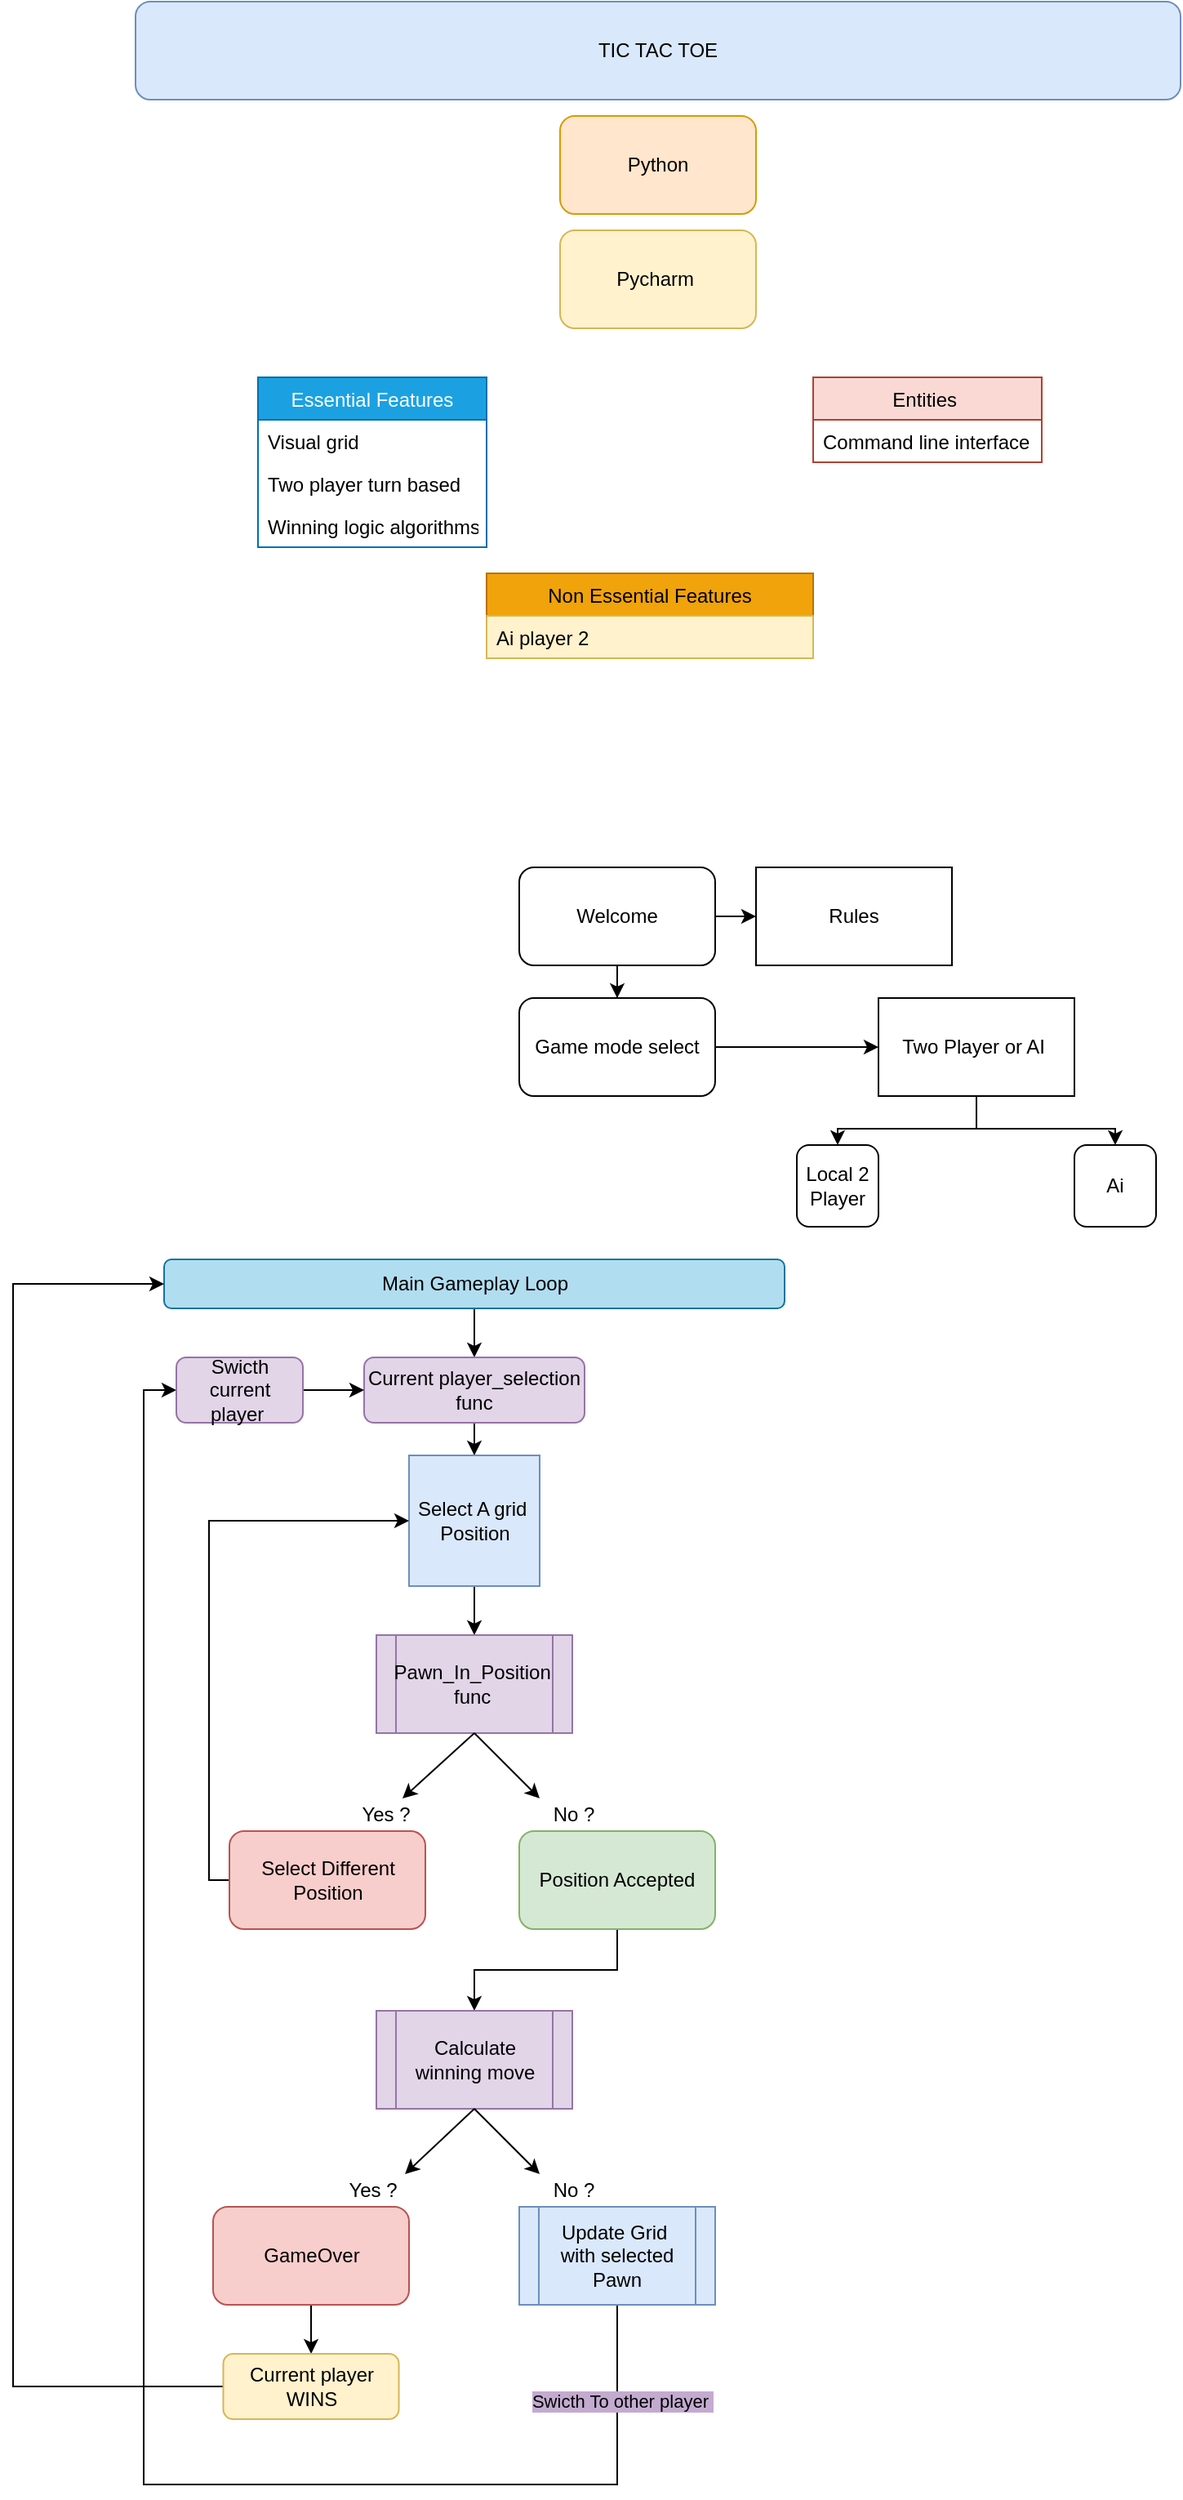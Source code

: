<mxfile version="15.2.5" type="device"><diagram id="BJKGVLFKEWLdJYAg8qBU" name="Page-1"><mxGraphModel dx="466" dy="790" grid="1" gridSize="10" guides="1" tooltips="1" connect="1" arrows="1" fold="1" page="1" pageScale="1" pageWidth="850" pageHeight="1100" math="0" shadow="0"><root><mxCell id="0"/><mxCell id="1" parent="0"/><mxCell id="srUvxH4LBiuDqxivQmjD-2" value="TIC TAC TOE" style="rounded=1;whiteSpace=wrap;html=1;fillColor=#dae8fc;strokeColor=#6c8ebf;" vertex="1" parent="1"><mxGeometry x="105" y="40" width="640" height="60" as="geometry"/></mxCell><mxCell id="srUvxH4LBiuDqxivQmjD-3" value="Python" style="rounded=1;whiteSpace=wrap;html=1;fillColor=#ffe6cc;strokeColor=#d79b00;" vertex="1" parent="1"><mxGeometry x="365" y="110" width="120" height="60" as="geometry"/></mxCell><mxCell id="srUvxH4LBiuDqxivQmjD-4" value="Pycharm&amp;nbsp;" style="rounded=1;whiteSpace=wrap;html=1;fillColor=#fff2cc;strokeColor=#d6b656;" vertex="1" parent="1"><mxGeometry x="365" y="180" width="120" height="60" as="geometry"/></mxCell><mxCell id="srUvxH4LBiuDqxivQmjD-5" value="Essential Features" style="swimlane;fontStyle=0;childLayout=stackLayout;horizontal=1;startSize=26;horizontalStack=0;resizeParent=1;resizeParentMax=0;resizeLast=0;collapsible=1;marginBottom=0;fillColor=#1ba1e2;strokeColor=#006EAF;fontColor=#ffffff;" vertex="1" parent="1"><mxGeometry x="180" y="270" width="140" height="104" as="geometry"/></mxCell><mxCell id="srUvxH4LBiuDqxivQmjD-6" value="Visual grid " style="text;align=left;verticalAlign=top;spacingLeft=4;spacingRight=4;overflow=hidden;rotatable=0;points=[[0,0.5],[1,0.5]];portConstraint=eastwest;" vertex="1" parent="srUvxH4LBiuDqxivQmjD-5"><mxGeometry y="26" width="140" height="26" as="geometry"/></mxCell><mxCell id="srUvxH4LBiuDqxivQmjD-7" value="Two player turn based &#10;" style="text;align=left;verticalAlign=top;spacingLeft=4;spacingRight=4;overflow=hidden;rotatable=0;points=[[0,0.5],[1,0.5]];portConstraint=eastwest;" vertex="1" parent="srUvxH4LBiuDqxivQmjD-5"><mxGeometry y="52" width="140" height="26" as="geometry"/></mxCell><mxCell id="srUvxH4LBiuDqxivQmjD-8" value="Winning logic algorithms " style="text;align=left;verticalAlign=top;spacingLeft=4;spacingRight=4;overflow=hidden;rotatable=0;points=[[0,0.5],[1,0.5]];portConstraint=eastwest;" vertex="1" parent="srUvxH4LBiuDqxivQmjD-5"><mxGeometry y="78" width="140" height="26" as="geometry"/></mxCell><mxCell id="srUvxH4LBiuDqxivQmjD-9" value="Entities " style="swimlane;fontStyle=0;childLayout=stackLayout;horizontal=1;startSize=26;horizontalStack=0;resizeParent=1;resizeParentMax=0;resizeLast=0;collapsible=1;marginBottom=0;fillColor=#fad9d5;strokeColor=#ae4132;" vertex="1" parent="1"><mxGeometry x="520" y="270" width="140" height="52" as="geometry"/></mxCell><mxCell id="srUvxH4LBiuDqxivQmjD-10" value="Command line interface" style="text;align=left;verticalAlign=top;spacingLeft=4;spacingRight=4;overflow=hidden;rotatable=0;points=[[0,0.5],[1,0.5]];portConstraint=eastwest;" vertex="1" parent="srUvxH4LBiuDqxivQmjD-9"><mxGeometry y="26" width="140" height="26" as="geometry"/></mxCell><mxCell id="srUvxH4LBiuDqxivQmjD-13" value="Non Essential Features" style="swimlane;fontStyle=0;childLayout=stackLayout;horizontal=1;startSize=26;horizontalStack=0;resizeParent=1;resizeParentMax=0;resizeLast=0;collapsible=1;marginBottom=0;fillColor=#f0a30a;strokeColor=#BD7000;fontColor=#000000;" vertex="1" parent="1"><mxGeometry x="320" y="390" width="200" height="52" as="geometry"/></mxCell><mxCell id="srUvxH4LBiuDqxivQmjD-14" value="Ai player 2" style="text;strokeColor=#d6b656;fillColor=#fff2cc;align=left;verticalAlign=top;spacingLeft=4;spacingRight=4;overflow=hidden;rotatable=0;points=[[0,0.5],[1,0.5]];portConstraint=eastwest;" vertex="1" parent="srUvxH4LBiuDqxivQmjD-13"><mxGeometry y="26" width="200" height="26" as="geometry"/></mxCell><mxCell id="srUvxH4LBiuDqxivQmjD-21" style="edgeStyle=orthogonalEdgeStyle;rounded=0;orthogonalLoop=1;jettySize=auto;html=1;exitX=1;exitY=0.5;exitDx=0;exitDy=0;" edge="1" parent="1" source="srUvxH4LBiuDqxivQmjD-17" target="srUvxH4LBiuDqxivQmjD-20"><mxGeometry relative="1" as="geometry"/></mxCell><mxCell id="srUvxH4LBiuDqxivQmjD-25" style="edgeStyle=orthogonalEdgeStyle;rounded=0;orthogonalLoop=1;jettySize=auto;html=1;entryX=0.5;entryY=0;entryDx=0;entryDy=0;" edge="1" parent="1" source="srUvxH4LBiuDqxivQmjD-17" target="srUvxH4LBiuDqxivQmjD-22"><mxGeometry relative="1" as="geometry"/></mxCell><mxCell id="srUvxH4LBiuDqxivQmjD-17" value="Welcome" style="rounded=1;whiteSpace=wrap;html=1;" vertex="1" parent="1"><mxGeometry x="340" y="570" width="120" height="60" as="geometry"/></mxCell><mxCell id="srUvxH4LBiuDqxivQmjD-20" value="Rules" style="rounded=0;whiteSpace=wrap;html=1;" vertex="1" parent="1"><mxGeometry x="485" y="570" width="120" height="60" as="geometry"/></mxCell><mxCell id="srUvxH4LBiuDqxivQmjD-24" style="edgeStyle=orthogonalEdgeStyle;rounded=0;orthogonalLoop=1;jettySize=auto;html=1;exitX=1;exitY=0.5;exitDx=0;exitDy=0;entryX=0;entryY=0.5;entryDx=0;entryDy=0;" edge="1" parent="1" source="srUvxH4LBiuDqxivQmjD-22" target="srUvxH4LBiuDqxivQmjD-23"><mxGeometry relative="1" as="geometry"/></mxCell><mxCell id="srUvxH4LBiuDqxivQmjD-22" value="Game mode select" style="rounded=1;whiteSpace=wrap;html=1;" vertex="1" parent="1"><mxGeometry x="340" y="650" width="120" height="60" as="geometry"/></mxCell><mxCell id="srUvxH4LBiuDqxivQmjD-38" style="edgeStyle=orthogonalEdgeStyle;rounded=0;orthogonalLoop=1;jettySize=auto;html=1;" edge="1" parent="1" source="srUvxH4LBiuDqxivQmjD-23" target="srUvxH4LBiuDqxivQmjD-37"><mxGeometry relative="1" as="geometry"><Array as="points"><mxPoint x="620" y="730"/><mxPoint x="535" y="730"/></Array></mxGeometry></mxCell><mxCell id="srUvxH4LBiuDqxivQmjD-39" style="edgeStyle=orthogonalEdgeStyle;rounded=0;orthogonalLoop=1;jettySize=auto;html=1;exitX=0.5;exitY=1;exitDx=0;exitDy=0;entryX=0.5;entryY=0;entryDx=0;entryDy=0;" edge="1" parent="1" source="srUvxH4LBiuDqxivQmjD-23" target="srUvxH4LBiuDqxivQmjD-32"><mxGeometry relative="1" as="geometry"><Array as="points"><mxPoint x="620" y="730"/><mxPoint x="705" y="730"/></Array></mxGeometry></mxCell><mxCell id="srUvxH4LBiuDqxivQmjD-23" value="Two Player or AI&amp;nbsp;" style="rounded=0;whiteSpace=wrap;html=1;" vertex="1" parent="1"><mxGeometry x="560" y="650" width="120" height="60" as="geometry"/></mxCell><mxCell id="srUvxH4LBiuDqxivQmjD-32" value="Ai" style="rounded=1;whiteSpace=wrap;html=1;" vertex="1" parent="1"><mxGeometry x="680" y="740" width="50" height="50" as="geometry"/></mxCell><mxCell id="srUvxH4LBiuDqxivQmjD-37" value="Local 2 Player" style="rounded=1;whiteSpace=wrap;html=1;" vertex="1" parent="1"><mxGeometry x="510" y="740" width="50" height="50" as="geometry"/></mxCell><mxCell id="srUvxH4LBiuDqxivQmjD-67" style="edgeStyle=orthogonalEdgeStyle;rounded=0;orthogonalLoop=1;jettySize=auto;html=1;" edge="1" parent="1" source="srUvxH4LBiuDqxivQmjD-41" target="srUvxH4LBiuDqxivQmjD-42"><mxGeometry relative="1" as="geometry"/></mxCell><mxCell id="srUvxH4LBiuDqxivQmjD-41" value="Main Gameplay Loop" style="rounded=1;whiteSpace=wrap;html=1;fillColor=#b1ddf0;strokeColor=#10739e;" vertex="1" parent="1"><mxGeometry x="122.5" y="810" width="380" height="30" as="geometry"/></mxCell><mxCell id="srUvxH4LBiuDqxivQmjD-44" style="edgeStyle=orthogonalEdgeStyle;rounded=0;orthogonalLoop=1;jettySize=auto;html=1;" edge="1" parent="1" source="srUvxH4LBiuDqxivQmjD-42" target="srUvxH4LBiuDqxivQmjD-43"><mxGeometry relative="1" as="geometry"/></mxCell><mxCell id="srUvxH4LBiuDqxivQmjD-42" value="Current player_selection&lt;br&gt;func" style="rounded=1;whiteSpace=wrap;html=1;fillColor=#e1d5e7;strokeColor=#9673a6;" vertex="1" parent="1"><mxGeometry x="245" y="870" width="135" height="40" as="geometry"/></mxCell><mxCell id="srUvxH4LBiuDqxivQmjD-52" style="edgeStyle=orthogonalEdgeStyle;rounded=0;orthogonalLoop=1;jettySize=auto;html=1;" edge="1" parent="1" source="srUvxH4LBiuDqxivQmjD-43" target="srUvxH4LBiuDqxivQmjD-45"><mxGeometry relative="1" as="geometry"/></mxCell><mxCell id="srUvxH4LBiuDqxivQmjD-43" value="Select A grid&amp;nbsp;&lt;br&gt;Position" style="whiteSpace=wrap;html=1;aspect=fixed;fillColor=#dae8fc;strokeColor=#6c8ebf;" vertex="1" parent="1"><mxGeometry x="272.5" y="930" width="80" height="80" as="geometry"/></mxCell><mxCell id="srUvxH4LBiuDqxivQmjD-45" value="Pawn_In_Position&amp;nbsp;&lt;br&gt;func&amp;nbsp;" style="shape=process;whiteSpace=wrap;html=1;backgroundOutline=1;fillColor=#e1d5e7;strokeColor=#9673a6;" vertex="1" parent="1"><mxGeometry x="252.5" y="1040" width="120" height="60" as="geometry"/></mxCell><mxCell id="srUvxH4LBiuDqxivQmjD-47" value="" style="endArrow=classic;html=1;exitX=0.5;exitY=1;exitDx=0;exitDy=0;" edge="1" parent="1" source="srUvxH4LBiuDqxivQmjD-45" target="srUvxH4LBiuDqxivQmjD-48"><mxGeometry width="50" height="50" relative="1" as="geometry"><mxPoint x="302.5" y="1130" as="sourcePoint"/><mxPoint x="232.5" y="1200" as="targetPoint"/></mxGeometry></mxCell><mxCell id="srUvxH4LBiuDqxivQmjD-48" value="Yes ?" style="text;html=1;align=center;verticalAlign=middle;resizable=0;points=[];autosize=1;strokeColor=none;fillColor=none;" vertex="1" parent="1"><mxGeometry x="232.5" y="1140" width="50" height="20" as="geometry"/></mxCell><mxCell id="srUvxH4LBiuDqxivQmjD-50" value="" style="endArrow=classic;html=1;exitX=0.5;exitY=1;exitDx=0;exitDy=0;" edge="1" parent="1" source="srUvxH4LBiuDqxivQmjD-45"><mxGeometry width="50" height="50" relative="1" as="geometry"><mxPoint x="322.5" y="1110" as="sourcePoint"/><mxPoint x="352.5" y="1140" as="targetPoint"/></mxGeometry></mxCell><mxCell id="srUvxH4LBiuDqxivQmjD-51" value="No ?" style="text;html=1;align=center;verticalAlign=middle;resizable=0;points=[];autosize=1;strokeColor=none;fillColor=none;" vertex="1" parent="1"><mxGeometry x="352.5" y="1140" width="40" height="20" as="geometry"/></mxCell><mxCell id="srUvxH4LBiuDqxivQmjD-54" style="edgeStyle=orthogonalEdgeStyle;rounded=0;orthogonalLoop=1;jettySize=auto;html=1;entryX=0;entryY=0.5;entryDx=0;entryDy=0;" edge="1" parent="1" source="srUvxH4LBiuDqxivQmjD-53" target="srUvxH4LBiuDqxivQmjD-43"><mxGeometry relative="1" as="geometry"><Array as="points"><mxPoint x="150" y="1190"/><mxPoint x="150" y="970"/></Array></mxGeometry></mxCell><mxCell id="srUvxH4LBiuDqxivQmjD-53" value="Select Different&lt;br&gt;Position" style="rounded=1;whiteSpace=wrap;html=1;fillColor=#f8cecc;strokeColor=#b85450;" vertex="1" parent="1"><mxGeometry x="162.5" y="1160" width="120" height="60" as="geometry"/></mxCell><mxCell id="srUvxH4LBiuDqxivQmjD-57" style="edgeStyle=orthogonalEdgeStyle;rounded=0;orthogonalLoop=1;jettySize=auto;html=1;" edge="1" parent="1" source="srUvxH4LBiuDqxivQmjD-55" target="srUvxH4LBiuDqxivQmjD-56"><mxGeometry relative="1" as="geometry"/></mxCell><mxCell id="srUvxH4LBiuDqxivQmjD-55" value="Position Accepted" style="rounded=1;whiteSpace=wrap;html=1;fillColor=#d5e8d4;strokeColor=#82b366;" vertex="1" parent="1"><mxGeometry x="340" y="1160" width="120" height="60" as="geometry"/></mxCell><mxCell id="srUvxH4LBiuDqxivQmjD-56" value="Calculate winning move" style="shape=process;whiteSpace=wrap;html=1;backgroundOutline=1;fillColor=#e1d5e7;strokeColor=#9673a6;" vertex="1" parent="1"><mxGeometry x="252.5" y="1270" width="120" height="60" as="geometry"/></mxCell><mxCell id="srUvxH4LBiuDqxivQmjD-58" value="" style="endArrow=classic;html=1;exitX=0.5;exitY=1;exitDx=0;exitDy=0;" edge="1" parent="1" source="srUvxH4LBiuDqxivQmjD-56"><mxGeometry width="50" height="50" relative="1" as="geometry"><mxPoint x="282.5" y="1360" as="sourcePoint"/><mxPoint x="270" y="1370" as="targetPoint"/></mxGeometry></mxCell><mxCell id="srUvxH4LBiuDqxivQmjD-60" value="Yes ?" style="text;html=1;align=center;verticalAlign=middle;resizable=0;points=[];autosize=1;strokeColor=none;fillColor=none;" vertex="1" parent="1"><mxGeometry x="225" y="1370" width="50" height="20" as="geometry"/></mxCell><mxCell id="srUvxH4LBiuDqxivQmjD-61" value="" style="endArrow=classic;html=1;exitX=0.5;exitY=1;exitDx=0;exitDy=0;" edge="1" parent="1" source="srUvxH4LBiuDqxivQmjD-56"><mxGeometry width="50" height="50" relative="1" as="geometry"><mxPoint x="312.5" y="1330" as="sourcePoint"/><mxPoint x="352.5" y="1370" as="targetPoint"/></mxGeometry></mxCell><mxCell id="srUvxH4LBiuDqxivQmjD-62" value="No ?" style="text;html=1;align=center;verticalAlign=middle;resizable=0;points=[];autosize=1;strokeColor=none;fillColor=none;" vertex="1" parent="1"><mxGeometry x="352.5" y="1370" width="40" height="20" as="geometry"/></mxCell><mxCell id="srUvxH4LBiuDqxivQmjD-65" style="edgeStyle=orthogonalEdgeStyle;rounded=0;orthogonalLoop=1;jettySize=auto;html=1;" edge="1" parent="1" source="srUvxH4LBiuDqxivQmjD-63" target="srUvxH4LBiuDqxivQmjD-64"><mxGeometry relative="1" as="geometry"/></mxCell><mxCell id="srUvxH4LBiuDqxivQmjD-63" value="GameOver" style="rounded=1;whiteSpace=wrap;html=1;fillColor=#f8cecc;strokeColor=#b85450;" vertex="1" parent="1"><mxGeometry x="152.5" y="1390" width="120" height="60" as="geometry"/></mxCell><mxCell id="srUvxH4LBiuDqxivQmjD-66" style="edgeStyle=orthogonalEdgeStyle;rounded=0;orthogonalLoop=1;jettySize=auto;html=1;entryX=0;entryY=0.5;entryDx=0;entryDy=0;" edge="1" parent="1" source="srUvxH4LBiuDqxivQmjD-64" target="srUvxH4LBiuDqxivQmjD-41"><mxGeometry relative="1" as="geometry"><Array as="points"><mxPoint x="30" y="1500"/><mxPoint x="30" y="825"/></Array></mxGeometry></mxCell><mxCell id="srUvxH4LBiuDqxivQmjD-64" value="Current player WINS" style="rounded=1;whiteSpace=wrap;html=1;fillColor=#fff2cc;strokeColor=#d6b656;" vertex="1" parent="1"><mxGeometry x="158.75" y="1480" width="107.5" height="40" as="geometry"/></mxCell><mxCell id="srUvxH4LBiuDqxivQmjD-70" style="edgeStyle=orthogonalEdgeStyle;rounded=0;orthogonalLoop=1;jettySize=auto;html=1;" edge="1" parent="1" source="srUvxH4LBiuDqxivQmjD-69" target="srUvxH4LBiuDqxivQmjD-71"><mxGeometry relative="1" as="geometry"><mxPoint x="370" y="1642" as="targetPoint"/><Array as="points"><mxPoint x="400" y="1560"/><mxPoint x="110" y="1560"/><mxPoint x="110" y="890"/></Array></mxGeometry></mxCell><mxCell id="srUvxH4LBiuDqxivQmjD-73" value="Swicth To other player&amp;nbsp;" style="edgeLabel;html=1;align=center;verticalAlign=middle;resizable=0;points=[];labelBackgroundColor=#C3ABD0;" vertex="1" connectable="0" parent="srUvxH4LBiuDqxivQmjD-70"><mxGeometry x="-0.892" y="3" relative="1" as="geometry"><mxPoint as="offset"/></mxGeometry></mxCell><mxCell id="srUvxH4LBiuDqxivQmjD-69" value="Update Grid&amp;nbsp;&lt;br&gt;with selected Pawn" style="shape=process;whiteSpace=wrap;html=1;backgroundOutline=1;fillColor=#dae8fc;strokeColor=#6c8ebf;" vertex="1" parent="1"><mxGeometry x="340" y="1390" width="120" height="60" as="geometry"/></mxCell><mxCell id="srUvxH4LBiuDqxivQmjD-72" style="edgeStyle=orthogonalEdgeStyle;rounded=0;orthogonalLoop=1;jettySize=auto;html=1;entryX=0;entryY=0.5;entryDx=0;entryDy=0;" edge="1" parent="1" source="srUvxH4LBiuDqxivQmjD-71" target="srUvxH4LBiuDqxivQmjD-42"><mxGeometry relative="1" as="geometry"/></mxCell><mxCell id="srUvxH4LBiuDqxivQmjD-71" value="Swicth current player&amp;nbsp;" style="rounded=1;whiteSpace=wrap;html=1;fillColor=#e1d5e7;strokeColor=#9673a6;" vertex="1" parent="1"><mxGeometry x="130" y="870" width="77.5" height="40" as="geometry"/></mxCell></root></mxGraphModel></diagram></mxfile>